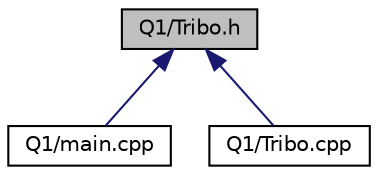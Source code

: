 digraph "Q1/Tribo.h"
{
 // LATEX_PDF_SIZE
  edge [fontname="Helvetica",fontsize="10",labelfontname="Helvetica",labelfontsize="10"];
  node [fontname="Helvetica",fontsize="10",shape=record];
  Node1 [label="Q1/Tribo.h",height=0.2,width=0.4,color="black", fillcolor="grey75", style="filled", fontcolor="black",tooltip="Arquivo header da classe Tribo, que contém o método de gerar a sequência Tribonacci."];
  Node1 -> Node2 [dir="back",color="midnightblue",fontsize="10",style="solid",fontname="Helvetica"];
  Node2 [label="Q1/main.cpp",height=0.2,width=0.4,color="black", fillcolor="white", style="filled",URL="$Q1_2main_8cpp.html",tooltip="Arquivo cpp main, que contém testes da função desenvolvida."];
  Node1 -> Node3 [dir="back",color="midnightblue",fontsize="10",style="solid",fontname="Helvetica"];
  Node3 [label="Q1/Tribo.cpp",height=0.2,width=0.4,color="black", fillcolor="white", style="filled",URL="$Tribo_8cpp.html",tooltip="Arquivo cpp da classe Tribo, que contém a implementação método de gerar a sequência Tribonacci."];
}
